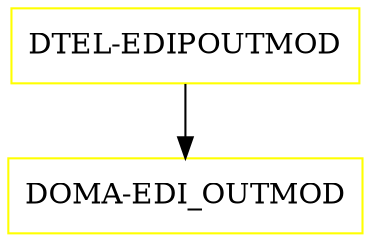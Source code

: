 digraph G {
  "DTEL-EDIPOUTMOD" [shape=box,color=yellow];
  "DOMA-EDI_OUTMOD" [shape=box,color=yellow,URL="./DOMA_EDI_OUTMOD.html"];
  "DTEL-EDIPOUTMOD" -> "DOMA-EDI_OUTMOD";
}
